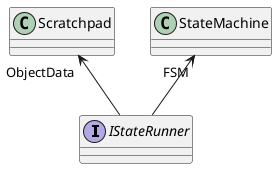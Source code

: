 @startuml
interface IStateRunner {
}
IStateRunner -up-> "FSM" StateMachine
IStateRunner -up-> "ObjectData" Scratchpad
@enduml
